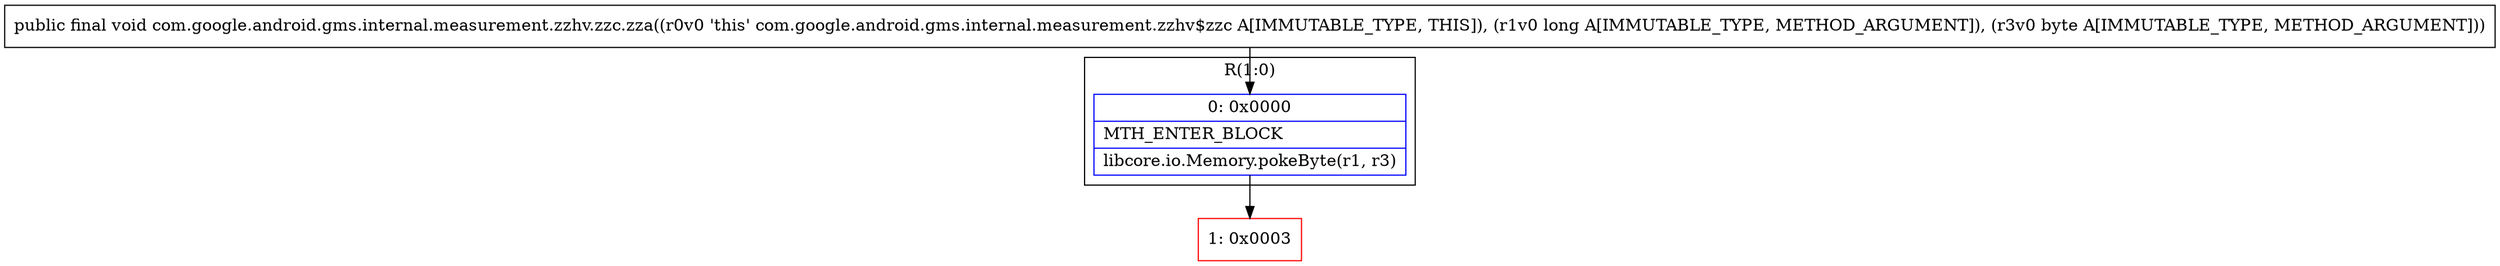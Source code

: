 digraph "CFG forcom.google.android.gms.internal.measurement.zzhv.zzc.zza(JB)V" {
subgraph cluster_Region_470924547 {
label = "R(1:0)";
node [shape=record,color=blue];
Node_0 [shape=record,label="{0\:\ 0x0000|MTH_ENTER_BLOCK\l|libcore.io.Memory.pokeByte(r1, r3)\l}"];
}
Node_1 [shape=record,color=red,label="{1\:\ 0x0003}"];
MethodNode[shape=record,label="{public final void com.google.android.gms.internal.measurement.zzhv.zzc.zza((r0v0 'this' com.google.android.gms.internal.measurement.zzhv$zzc A[IMMUTABLE_TYPE, THIS]), (r1v0 long A[IMMUTABLE_TYPE, METHOD_ARGUMENT]), (r3v0 byte A[IMMUTABLE_TYPE, METHOD_ARGUMENT])) }"];
MethodNode -> Node_0;
Node_0 -> Node_1;
}

